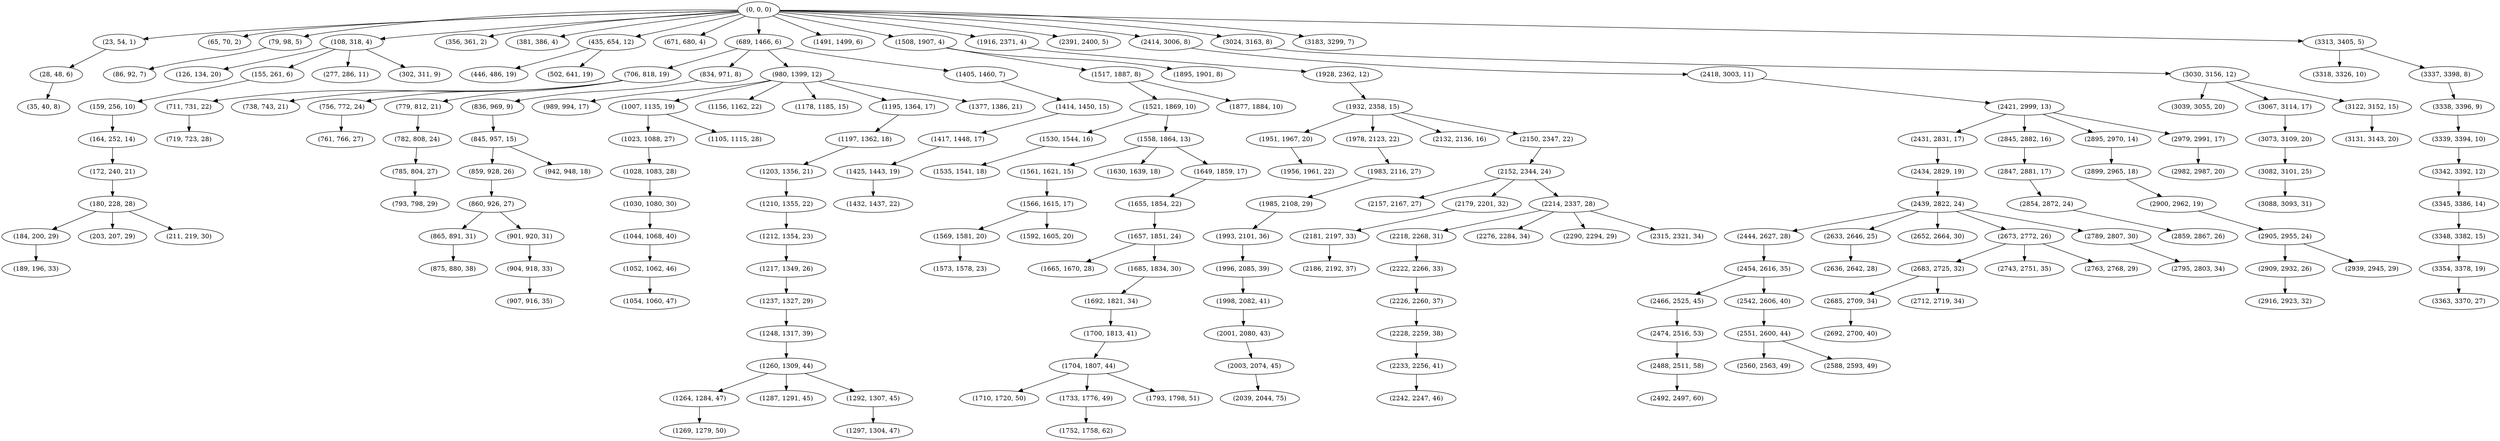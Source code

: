 digraph tree {
    "(0, 0, 0)";
    "(23, 54, 1)";
    "(28, 48, 6)";
    "(35, 40, 8)";
    "(65, 70, 2)";
    "(79, 98, 5)";
    "(86, 92, 7)";
    "(108, 318, 4)";
    "(126, 134, 20)";
    "(155, 261, 6)";
    "(159, 256, 10)";
    "(164, 252, 14)";
    "(172, 240, 21)";
    "(180, 228, 28)";
    "(184, 200, 29)";
    "(189, 196, 33)";
    "(203, 207, 29)";
    "(211, 219, 30)";
    "(277, 286, 11)";
    "(302, 311, 9)";
    "(356, 361, 2)";
    "(381, 386, 4)";
    "(435, 654, 12)";
    "(446, 486, 19)";
    "(502, 641, 19)";
    "(671, 680, 4)";
    "(689, 1466, 6)";
    "(706, 818, 19)";
    "(711, 731, 22)";
    "(719, 723, 28)";
    "(738, 743, 21)";
    "(756, 772, 24)";
    "(761, 766, 27)";
    "(779, 812, 21)";
    "(782, 808, 24)";
    "(785, 804, 27)";
    "(793, 798, 29)";
    "(834, 971, 8)";
    "(836, 969, 9)";
    "(845, 957, 15)";
    "(859, 928, 26)";
    "(860, 926, 27)";
    "(865, 891, 31)";
    "(875, 880, 38)";
    "(901, 920, 31)";
    "(904, 918, 33)";
    "(907, 916, 35)";
    "(942, 948, 18)";
    "(980, 1399, 12)";
    "(989, 994, 17)";
    "(1007, 1135, 19)";
    "(1023, 1088, 27)";
    "(1028, 1083, 28)";
    "(1030, 1080, 30)";
    "(1044, 1068, 40)";
    "(1052, 1062, 46)";
    "(1054, 1060, 47)";
    "(1105, 1115, 28)";
    "(1156, 1162, 22)";
    "(1178, 1185, 15)";
    "(1195, 1364, 17)";
    "(1197, 1362, 18)";
    "(1203, 1356, 21)";
    "(1210, 1355, 22)";
    "(1212, 1354, 23)";
    "(1217, 1349, 26)";
    "(1237, 1327, 29)";
    "(1248, 1317, 39)";
    "(1260, 1309, 44)";
    "(1264, 1284, 47)";
    "(1269, 1279, 50)";
    "(1287, 1291, 45)";
    "(1292, 1307, 45)";
    "(1297, 1304, 47)";
    "(1377, 1386, 21)";
    "(1405, 1460, 7)";
    "(1414, 1450, 15)";
    "(1417, 1448, 17)";
    "(1425, 1443, 19)";
    "(1432, 1437, 22)";
    "(1491, 1499, 6)";
    "(1508, 1907, 4)";
    "(1517, 1887, 8)";
    "(1521, 1869, 10)";
    "(1530, 1544, 16)";
    "(1535, 1541, 18)";
    "(1558, 1864, 13)";
    "(1561, 1621, 15)";
    "(1566, 1615, 17)";
    "(1569, 1581, 20)";
    "(1573, 1578, 23)";
    "(1592, 1605, 20)";
    "(1630, 1639, 18)";
    "(1649, 1859, 17)";
    "(1655, 1854, 22)";
    "(1657, 1851, 24)";
    "(1665, 1670, 28)";
    "(1685, 1834, 30)";
    "(1692, 1821, 34)";
    "(1700, 1813, 41)";
    "(1704, 1807, 44)";
    "(1710, 1720, 50)";
    "(1733, 1776, 49)";
    "(1752, 1758, 62)";
    "(1793, 1798, 51)";
    "(1877, 1884, 10)";
    "(1895, 1901, 8)";
    "(1916, 2371, 4)";
    "(1928, 2362, 12)";
    "(1932, 2358, 15)";
    "(1951, 1967, 20)";
    "(1956, 1961, 22)";
    "(1978, 2123, 22)";
    "(1983, 2116, 27)";
    "(1985, 2108, 29)";
    "(1993, 2101, 36)";
    "(1996, 2085, 39)";
    "(1998, 2082, 41)";
    "(2001, 2080, 43)";
    "(2003, 2074, 45)";
    "(2039, 2044, 75)";
    "(2132, 2136, 16)";
    "(2150, 2347, 22)";
    "(2152, 2344, 24)";
    "(2157, 2167, 27)";
    "(2179, 2201, 32)";
    "(2181, 2197, 33)";
    "(2186, 2192, 37)";
    "(2214, 2337, 28)";
    "(2218, 2268, 31)";
    "(2222, 2266, 33)";
    "(2226, 2260, 37)";
    "(2228, 2259, 38)";
    "(2233, 2256, 41)";
    "(2242, 2247, 46)";
    "(2276, 2284, 34)";
    "(2290, 2294, 29)";
    "(2315, 2321, 34)";
    "(2391, 2400, 5)";
    "(2414, 3006, 8)";
    "(2418, 3003, 11)";
    "(2421, 2999, 13)";
    "(2431, 2831, 17)";
    "(2434, 2829, 19)";
    "(2439, 2822, 24)";
    "(2444, 2627, 28)";
    "(2454, 2616, 35)";
    "(2466, 2525, 45)";
    "(2474, 2516, 53)";
    "(2488, 2511, 58)";
    "(2492, 2497, 60)";
    "(2542, 2606, 40)";
    "(2551, 2600, 44)";
    "(2560, 2563, 49)";
    "(2588, 2593, 49)";
    "(2633, 2646, 25)";
    "(2636, 2642, 28)";
    "(2652, 2664, 30)";
    "(2673, 2772, 26)";
    "(2683, 2725, 32)";
    "(2685, 2709, 34)";
    "(2692, 2700, 40)";
    "(2712, 2719, 34)";
    "(2743, 2751, 35)";
    "(2763, 2768, 29)";
    "(2789, 2807, 30)";
    "(2795, 2803, 34)";
    "(2845, 2882, 16)";
    "(2847, 2881, 17)";
    "(2854, 2872, 24)";
    "(2859, 2867, 26)";
    "(2895, 2970, 14)";
    "(2899, 2965, 18)";
    "(2900, 2962, 19)";
    "(2905, 2955, 24)";
    "(2909, 2932, 26)";
    "(2916, 2923, 32)";
    "(2939, 2945, 29)";
    "(2979, 2991, 17)";
    "(2982, 2987, 20)";
    "(3024, 3163, 8)";
    "(3030, 3156, 12)";
    "(3039, 3055, 20)";
    "(3067, 3114, 17)";
    "(3073, 3109, 20)";
    "(3082, 3101, 25)";
    "(3088, 3093, 31)";
    "(3122, 3152, 15)";
    "(3131, 3143, 20)";
    "(3183, 3299, 7)";
    "(3313, 3405, 5)";
    "(3318, 3326, 10)";
    "(3337, 3398, 8)";
    "(3338, 3396, 9)";
    "(3339, 3394, 10)";
    "(3342, 3392, 12)";
    "(3345, 3386, 14)";
    "(3348, 3382, 15)";
    "(3354, 3378, 19)";
    "(3363, 3370, 27)";
    "(0, 0, 0)" -> "(23, 54, 1)";
    "(0, 0, 0)" -> "(65, 70, 2)";
    "(0, 0, 0)" -> "(79, 98, 5)";
    "(0, 0, 0)" -> "(108, 318, 4)";
    "(0, 0, 0)" -> "(356, 361, 2)";
    "(0, 0, 0)" -> "(381, 386, 4)";
    "(0, 0, 0)" -> "(435, 654, 12)";
    "(0, 0, 0)" -> "(671, 680, 4)";
    "(0, 0, 0)" -> "(689, 1466, 6)";
    "(0, 0, 0)" -> "(1491, 1499, 6)";
    "(0, 0, 0)" -> "(1508, 1907, 4)";
    "(0, 0, 0)" -> "(1916, 2371, 4)";
    "(0, 0, 0)" -> "(2391, 2400, 5)";
    "(0, 0, 0)" -> "(2414, 3006, 8)";
    "(0, 0, 0)" -> "(3024, 3163, 8)";
    "(0, 0, 0)" -> "(3183, 3299, 7)";
    "(0, 0, 0)" -> "(3313, 3405, 5)";
    "(23, 54, 1)" -> "(28, 48, 6)";
    "(28, 48, 6)" -> "(35, 40, 8)";
    "(79, 98, 5)" -> "(86, 92, 7)";
    "(108, 318, 4)" -> "(126, 134, 20)";
    "(108, 318, 4)" -> "(155, 261, 6)";
    "(108, 318, 4)" -> "(277, 286, 11)";
    "(108, 318, 4)" -> "(302, 311, 9)";
    "(155, 261, 6)" -> "(159, 256, 10)";
    "(159, 256, 10)" -> "(164, 252, 14)";
    "(164, 252, 14)" -> "(172, 240, 21)";
    "(172, 240, 21)" -> "(180, 228, 28)";
    "(180, 228, 28)" -> "(184, 200, 29)";
    "(180, 228, 28)" -> "(203, 207, 29)";
    "(180, 228, 28)" -> "(211, 219, 30)";
    "(184, 200, 29)" -> "(189, 196, 33)";
    "(435, 654, 12)" -> "(446, 486, 19)";
    "(435, 654, 12)" -> "(502, 641, 19)";
    "(689, 1466, 6)" -> "(706, 818, 19)";
    "(689, 1466, 6)" -> "(834, 971, 8)";
    "(689, 1466, 6)" -> "(980, 1399, 12)";
    "(689, 1466, 6)" -> "(1405, 1460, 7)";
    "(706, 818, 19)" -> "(711, 731, 22)";
    "(706, 818, 19)" -> "(738, 743, 21)";
    "(706, 818, 19)" -> "(756, 772, 24)";
    "(706, 818, 19)" -> "(779, 812, 21)";
    "(711, 731, 22)" -> "(719, 723, 28)";
    "(756, 772, 24)" -> "(761, 766, 27)";
    "(779, 812, 21)" -> "(782, 808, 24)";
    "(782, 808, 24)" -> "(785, 804, 27)";
    "(785, 804, 27)" -> "(793, 798, 29)";
    "(834, 971, 8)" -> "(836, 969, 9)";
    "(836, 969, 9)" -> "(845, 957, 15)";
    "(845, 957, 15)" -> "(859, 928, 26)";
    "(845, 957, 15)" -> "(942, 948, 18)";
    "(859, 928, 26)" -> "(860, 926, 27)";
    "(860, 926, 27)" -> "(865, 891, 31)";
    "(860, 926, 27)" -> "(901, 920, 31)";
    "(865, 891, 31)" -> "(875, 880, 38)";
    "(901, 920, 31)" -> "(904, 918, 33)";
    "(904, 918, 33)" -> "(907, 916, 35)";
    "(980, 1399, 12)" -> "(989, 994, 17)";
    "(980, 1399, 12)" -> "(1007, 1135, 19)";
    "(980, 1399, 12)" -> "(1156, 1162, 22)";
    "(980, 1399, 12)" -> "(1178, 1185, 15)";
    "(980, 1399, 12)" -> "(1195, 1364, 17)";
    "(980, 1399, 12)" -> "(1377, 1386, 21)";
    "(1007, 1135, 19)" -> "(1023, 1088, 27)";
    "(1007, 1135, 19)" -> "(1105, 1115, 28)";
    "(1023, 1088, 27)" -> "(1028, 1083, 28)";
    "(1028, 1083, 28)" -> "(1030, 1080, 30)";
    "(1030, 1080, 30)" -> "(1044, 1068, 40)";
    "(1044, 1068, 40)" -> "(1052, 1062, 46)";
    "(1052, 1062, 46)" -> "(1054, 1060, 47)";
    "(1195, 1364, 17)" -> "(1197, 1362, 18)";
    "(1197, 1362, 18)" -> "(1203, 1356, 21)";
    "(1203, 1356, 21)" -> "(1210, 1355, 22)";
    "(1210, 1355, 22)" -> "(1212, 1354, 23)";
    "(1212, 1354, 23)" -> "(1217, 1349, 26)";
    "(1217, 1349, 26)" -> "(1237, 1327, 29)";
    "(1237, 1327, 29)" -> "(1248, 1317, 39)";
    "(1248, 1317, 39)" -> "(1260, 1309, 44)";
    "(1260, 1309, 44)" -> "(1264, 1284, 47)";
    "(1260, 1309, 44)" -> "(1287, 1291, 45)";
    "(1260, 1309, 44)" -> "(1292, 1307, 45)";
    "(1264, 1284, 47)" -> "(1269, 1279, 50)";
    "(1292, 1307, 45)" -> "(1297, 1304, 47)";
    "(1405, 1460, 7)" -> "(1414, 1450, 15)";
    "(1414, 1450, 15)" -> "(1417, 1448, 17)";
    "(1417, 1448, 17)" -> "(1425, 1443, 19)";
    "(1425, 1443, 19)" -> "(1432, 1437, 22)";
    "(1508, 1907, 4)" -> "(1517, 1887, 8)";
    "(1508, 1907, 4)" -> "(1895, 1901, 8)";
    "(1517, 1887, 8)" -> "(1521, 1869, 10)";
    "(1517, 1887, 8)" -> "(1877, 1884, 10)";
    "(1521, 1869, 10)" -> "(1530, 1544, 16)";
    "(1521, 1869, 10)" -> "(1558, 1864, 13)";
    "(1530, 1544, 16)" -> "(1535, 1541, 18)";
    "(1558, 1864, 13)" -> "(1561, 1621, 15)";
    "(1558, 1864, 13)" -> "(1630, 1639, 18)";
    "(1558, 1864, 13)" -> "(1649, 1859, 17)";
    "(1561, 1621, 15)" -> "(1566, 1615, 17)";
    "(1566, 1615, 17)" -> "(1569, 1581, 20)";
    "(1566, 1615, 17)" -> "(1592, 1605, 20)";
    "(1569, 1581, 20)" -> "(1573, 1578, 23)";
    "(1649, 1859, 17)" -> "(1655, 1854, 22)";
    "(1655, 1854, 22)" -> "(1657, 1851, 24)";
    "(1657, 1851, 24)" -> "(1665, 1670, 28)";
    "(1657, 1851, 24)" -> "(1685, 1834, 30)";
    "(1685, 1834, 30)" -> "(1692, 1821, 34)";
    "(1692, 1821, 34)" -> "(1700, 1813, 41)";
    "(1700, 1813, 41)" -> "(1704, 1807, 44)";
    "(1704, 1807, 44)" -> "(1710, 1720, 50)";
    "(1704, 1807, 44)" -> "(1733, 1776, 49)";
    "(1704, 1807, 44)" -> "(1793, 1798, 51)";
    "(1733, 1776, 49)" -> "(1752, 1758, 62)";
    "(1916, 2371, 4)" -> "(1928, 2362, 12)";
    "(1928, 2362, 12)" -> "(1932, 2358, 15)";
    "(1932, 2358, 15)" -> "(1951, 1967, 20)";
    "(1932, 2358, 15)" -> "(1978, 2123, 22)";
    "(1932, 2358, 15)" -> "(2132, 2136, 16)";
    "(1932, 2358, 15)" -> "(2150, 2347, 22)";
    "(1951, 1967, 20)" -> "(1956, 1961, 22)";
    "(1978, 2123, 22)" -> "(1983, 2116, 27)";
    "(1983, 2116, 27)" -> "(1985, 2108, 29)";
    "(1985, 2108, 29)" -> "(1993, 2101, 36)";
    "(1993, 2101, 36)" -> "(1996, 2085, 39)";
    "(1996, 2085, 39)" -> "(1998, 2082, 41)";
    "(1998, 2082, 41)" -> "(2001, 2080, 43)";
    "(2001, 2080, 43)" -> "(2003, 2074, 45)";
    "(2003, 2074, 45)" -> "(2039, 2044, 75)";
    "(2150, 2347, 22)" -> "(2152, 2344, 24)";
    "(2152, 2344, 24)" -> "(2157, 2167, 27)";
    "(2152, 2344, 24)" -> "(2179, 2201, 32)";
    "(2152, 2344, 24)" -> "(2214, 2337, 28)";
    "(2179, 2201, 32)" -> "(2181, 2197, 33)";
    "(2181, 2197, 33)" -> "(2186, 2192, 37)";
    "(2214, 2337, 28)" -> "(2218, 2268, 31)";
    "(2214, 2337, 28)" -> "(2276, 2284, 34)";
    "(2214, 2337, 28)" -> "(2290, 2294, 29)";
    "(2214, 2337, 28)" -> "(2315, 2321, 34)";
    "(2218, 2268, 31)" -> "(2222, 2266, 33)";
    "(2222, 2266, 33)" -> "(2226, 2260, 37)";
    "(2226, 2260, 37)" -> "(2228, 2259, 38)";
    "(2228, 2259, 38)" -> "(2233, 2256, 41)";
    "(2233, 2256, 41)" -> "(2242, 2247, 46)";
    "(2414, 3006, 8)" -> "(2418, 3003, 11)";
    "(2418, 3003, 11)" -> "(2421, 2999, 13)";
    "(2421, 2999, 13)" -> "(2431, 2831, 17)";
    "(2421, 2999, 13)" -> "(2845, 2882, 16)";
    "(2421, 2999, 13)" -> "(2895, 2970, 14)";
    "(2421, 2999, 13)" -> "(2979, 2991, 17)";
    "(2431, 2831, 17)" -> "(2434, 2829, 19)";
    "(2434, 2829, 19)" -> "(2439, 2822, 24)";
    "(2439, 2822, 24)" -> "(2444, 2627, 28)";
    "(2439, 2822, 24)" -> "(2633, 2646, 25)";
    "(2439, 2822, 24)" -> "(2652, 2664, 30)";
    "(2439, 2822, 24)" -> "(2673, 2772, 26)";
    "(2439, 2822, 24)" -> "(2789, 2807, 30)";
    "(2444, 2627, 28)" -> "(2454, 2616, 35)";
    "(2454, 2616, 35)" -> "(2466, 2525, 45)";
    "(2454, 2616, 35)" -> "(2542, 2606, 40)";
    "(2466, 2525, 45)" -> "(2474, 2516, 53)";
    "(2474, 2516, 53)" -> "(2488, 2511, 58)";
    "(2488, 2511, 58)" -> "(2492, 2497, 60)";
    "(2542, 2606, 40)" -> "(2551, 2600, 44)";
    "(2551, 2600, 44)" -> "(2560, 2563, 49)";
    "(2551, 2600, 44)" -> "(2588, 2593, 49)";
    "(2633, 2646, 25)" -> "(2636, 2642, 28)";
    "(2673, 2772, 26)" -> "(2683, 2725, 32)";
    "(2673, 2772, 26)" -> "(2743, 2751, 35)";
    "(2673, 2772, 26)" -> "(2763, 2768, 29)";
    "(2683, 2725, 32)" -> "(2685, 2709, 34)";
    "(2683, 2725, 32)" -> "(2712, 2719, 34)";
    "(2685, 2709, 34)" -> "(2692, 2700, 40)";
    "(2789, 2807, 30)" -> "(2795, 2803, 34)";
    "(2845, 2882, 16)" -> "(2847, 2881, 17)";
    "(2847, 2881, 17)" -> "(2854, 2872, 24)";
    "(2854, 2872, 24)" -> "(2859, 2867, 26)";
    "(2895, 2970, 14)" -> "(2899, 2965, 18)";
    "(2899, 2965, 18)" -> "(2900, 2962, 19)";
    "(2900, 2962, 19)" -> "(2905, 2955, 24)";
    "(2905, 2955, 24)" -> "(2909, 2932, 26)";
    "(2905, 2955, 24)" -> "(2939, 2945, 29)";
    "(2909, 2932, 26)" -> "(2916, 2923, 32)";
    "(2979, 2991, 17)" -> "(2982, 2987, 20)";
    "(3024, 3163, 8)" -> "(3030, 3156, 12)";
    "(3030, 3156, 12)" -> "(3039, 3055, 20)";
    "(3030, 3156, 12)" -> "(3067, 3114, 17)";
    "(3030, 3156, 12)" -> "(3122, 3152, 15)";
    "(3067, 3114, 17)" -> "(3073, 3109, 20)";
    "(3073, 3109, 20)" -> "(3082, 3101, 25)";
    "(3082, 3101, 25)" -> "(3088, 3093, 31)";
    "(3122, 3152, 15)" -> "(3131, 3143, 20)";
    "(3313, 3405, 5)" -> "(3318, 3326, 10)";
    "(3313, 3405, 5)" -> "(3337, 3398, 8)";
    "(3337, 3398, 8)" -> "(3338, 3396, 9)";
    "(3338, 3396, 9)" -> "(3339, 3394, 10)";
    "(3339, 3394, 10)" -> "(3342, 3392, 12)";
    "(3342, 3392, 12)" -> "(3345, 3386, 14)";
    "(3345, 3386, 14)" -> "(3348, 3382, 15)";
    "(3348, 3382, 15)" -> "(3354, 3378, 19)";
    "(3354, 3378, 19)" -> "(3363, 3370, 27)";
}
